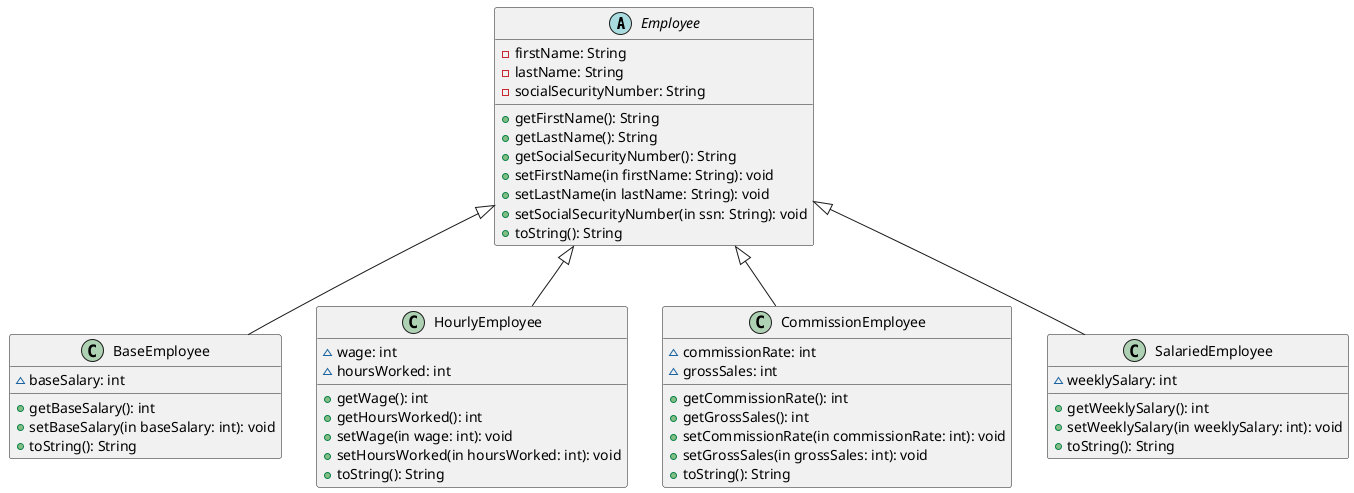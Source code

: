 @startuml
'https://plantuml.com/class-diagram

Employee <|-- BaseEmployee
Employee <|-- HourlyEmployee
Employee <|-- CommissionEmployee
Employee <|-- SalariedEmployee

abstract class Employee{
   - firstName: String
   - lastName: String
   - socialSecurityNumber: String
   + getFirstName(): String
   + getLastName(): String
   + getSocialSecurityNumber(): String
   + setFirstName(in firstName: String): void
   + setLastName(in lastName: String): void
   + setSocialSecurityNumber(in ssn: String): void
   + toString(): String
}

class BaseEmployee{
    ~ baseSalary: int
    + getBaseSalary(): int
    + setBaseSalary(in baseSalary: int): void
    + toString(): String
}

class HourlyEmployee{
    ~ wage: int
    ~ hoursWorked: int
    + getWage(): int
    + getHoursWorked(): int
    + setWage(in wage: int): void
    + setHoursWorked(in hoursWorked: int): void
    + toString(): String
}

class CommissionEmployee{
    ~ commissionRate: int
    ~ grossSales: int
    + getCommissionRate(): int
    + getGrossSales(): int
    + setCommissionRate(in commissionRate: int): void
    + setGrossSales(in grossSales: int): void
    + toString(): String
}

class SalariedEmployee{
    ~ weeklySalary: int
    + getWeeklySalary(): int
    + setWeeklySalary(in weeklySalary: int): void
    + toString(): String
}

@enduml
